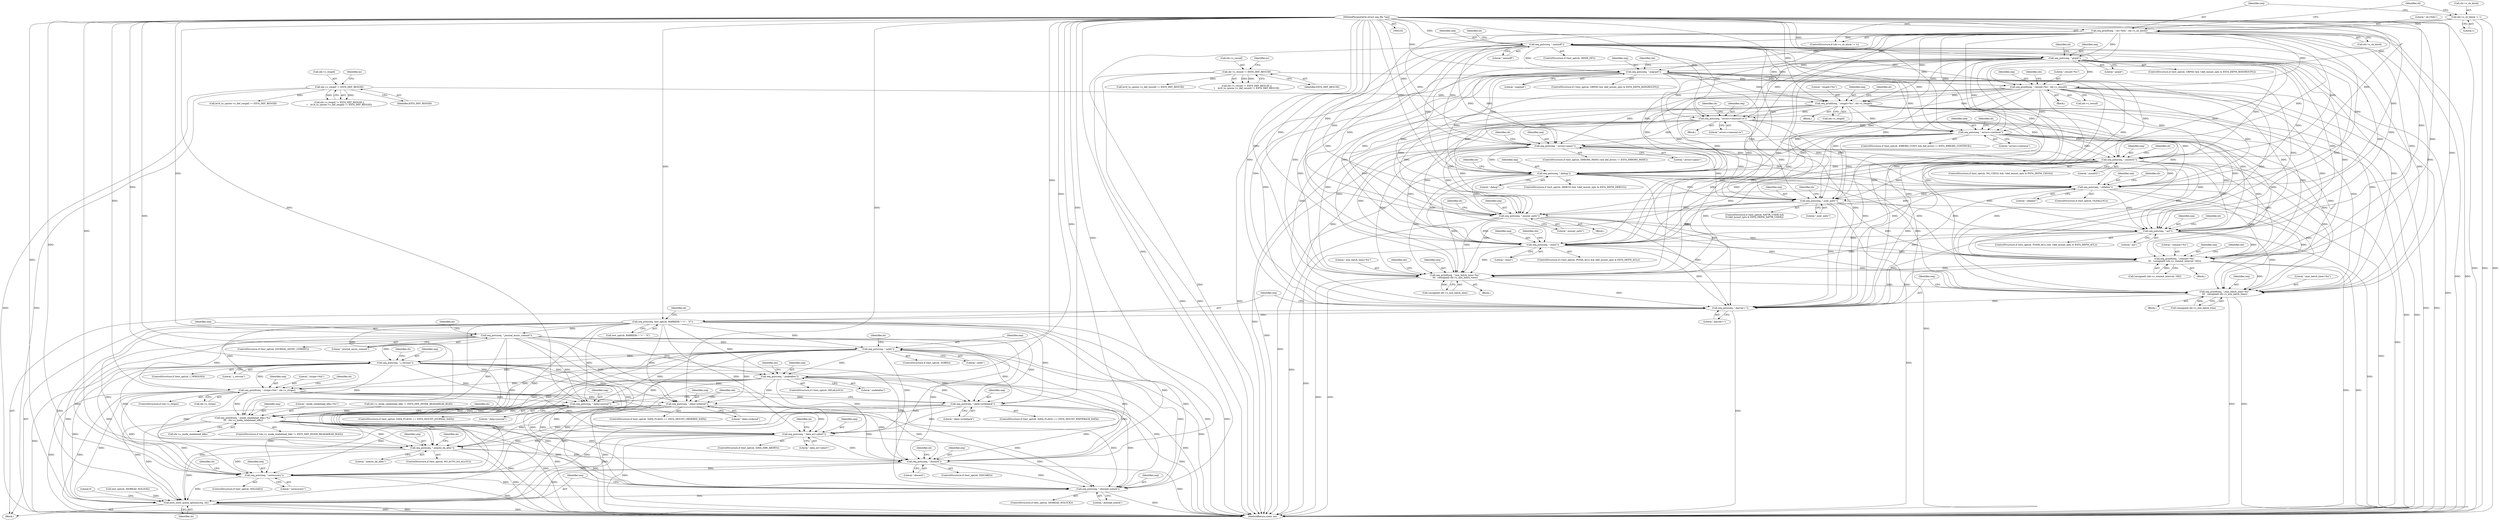 digraph "0_linux_744692dc059845b2a3022119871846e74d4f6e11_18@pointer" {
"1000214" [label="(Call,seq_printf(seq, \",resgid=%u\", sbi->s_resgid))"];
"1000177" [label="(Call,seq_puts(seq, \",nogrpid\"))"];
"1000165" [label="(Call,seq_puts(seq, \",grpid\"))"];
"1000153" [label="(Call,seq_puts(seq, \",minixdf\"))"];
"1000143" [label="(Call,seq_printf(seq, \",sb=%llu\", sbi->s_sb_block))"];
"1000103" [label="(MethodParameterIn,struct seq_file *seq)"];
"1000138" [label="(Call,sbi->s_sb_block != 1)"];
"1000194" [label="(Call,seq_printf(seq, \",resuid=%u\", sbi->s_resuid))"];
"1000182" [label="(Call,sbi->s_resuid != EXT4_DEF_RESUID)"];
"1000202" [label="(Call,sbi->s_resgid != EXT4_DEF_RESGID)"];
"1000234" [label="(Call,seq_puts(seq, \",errors=remount-ro\"))"];
"1000245" [label="(Call,seq_puts(seq, \",errors=continue\"))"];
"1000256" [label="(Call,seq_puts(seq, \",errors=panic\"))"];
"1000268" [label="(Call,seq_puts(seq, \",nouid32\"))"];
"1000280" [label="(Call,seq_puts(seq, \",debug\"))"];
"1000287" [label="(Call,seq_puts(seq, \",oldalloc\"))"];
"1000299" [label="(Call,seq_puts(seq, \",user_xattr\"))"];
"1000312" [label="(Call,seq_puts(seq, \",nouser_xattr\"))"];
"1000324" [label="(Call,seq_puts(seq, \",acl\"))"];
"1000336" [label="(Call,seq_puts(seq, \",noacl\"))"];
"1000348" [label="(Call,seq_printf(seq, \",commit=%u\",\n\t\t\t   (unsigned) (sbi->s_commit_interval / HZ)))"];
"1000365" [label="(Call,seq_printf(seq, \",min_batch_time=%u\",\n\t\t\t   (unsigned) sbi->s_min_batch_time))"];
"1000380" [label="(Call,seq_printf(seq, \",max_batch_time=%u\",\n\t\t\t   (unsigned) sbi->s_min_batch_time))"];
"1000388" [label="(Call,seq_puts(seq, \",barrier=\"))"];
"1000391" [label="(Call,seq_puts(seq, test_opt(sb, BARRIER) ? \"1\" : \"0\"))"];
"1000403" [label="(Call,seq_puts(seq, \",journal_async_commit\"))"];
"1000410" [label="(Call,seq_puts(seq, \",nobh\"))"];
"1000417" [label="(Call,seq_puts(seq, \",i_version\"))"];
"1000425" [label="(Call,seq_puts(seq, \",nodelalloc\"))"];
"1000432" [label="(Call,seq_printf(seq, \",stripe=%lu\", sbi->s_stripe))"];
"1000444" [label="(Call,seq_puts(seq, \",data=journal\"))"];
"1000473" [label="(Call,seq_printf(seq, \",inode_readahead_blks=%u\",\n\t\t\t   sbi->s_inode_readahead_blks))"];
"1000483" [label="(Call,seq_puts(seq, \",data_err=abort\"))"];
"1000490" [label="(Call,seq_puts(seq, \",noauto_da_alloc\"))"];
"1000497" [label="(Call,seq_puts(seq, \",discard\"))"];
"1000504" [label="(Call,seq_puts(seq, \",norecovery\"))"];
"1000511" [label="(Call,seq_puts(seq, \",dioread_nolock\"))"];
"1000514" [label="(Call,ext4_show_quota_options(seq, sb))"];
"1000454" [label="(Call,seq_puts(seq, \",data=ordered\"))"];
"1000464" [label="(Call,seq_puts(seq, \",data=writeback\"))"];
"1000177" [label="(Call,seq_puts(seq, \",nogrpid\"))"];
"1000498" [label="(Identifier,seq)"];
"1000269" [label="(Identifier,seq)"];
"1000383" [label="(Call,(unsigned) sbi->s_min_batch_time)"];
"1000435" [label="(Call,sbi->s_stripe)"];
"1000222" [label="(Identifier,sb)"];
"1000500" [label="(ControlStructure,if (test_opt(sb, NOLOAD)))"];
"1000347" [label="(Block,)"];
"1000314" [label="(Literal,\",nouser_xattr\")"];
"1000256" [label="(Call,seq_puts(seq, \",errors=panic\"))"];
"1000432" [label="(Call,seq_printf(seq, \",stripe=%lu\", sbi->s_stripe))"];
"1000481" [label="(Identifier,sb)"];
"1000207" [label="(Call,le16_to_cpu(es->s_def_resgid) != EXT4_DEF_RESGID)"];
"1000495" [label="(Identifier,sb)"];
"1000262" [label="(Identifier,sb)"];
"1000484" [label="(Identifier,seq)"];
"1000348" [label="(Call,seq_printf(seq, \",commit=%u\",\n\t\t\t   (unsigned) (sbi->s_commit_interval / HZ)))"];
"1000404" [label="(Identifier,seq)"];
"1000283" [label="(ControlStructure,if (test_opt(sb, OLDALLOC)))"];
"1000491" [label="(Identifier,seq)"];
"1000433" [label="(Identifier,seq)"];
"1000486" [label="(ControlStructure,if (test_opt(sb, NO_AUTO_DA_ALLOC)))"];
"1000210" [label="(Identifier,es)"];
"1000331" [label="(Identifier,sb)"];
"1000507" [label="(ControlStructure,if (test_opt(sb, DIOREAD_NOLOCK)))"];
"1000499" [label="(Literal,\",discard\")"];
"1000178" [label="(Identifier,seq)"];
"1000413" [label="(ControlStructure,if (test_opt(sb, I_VERSION)))"];
"1000246" [label="(Identifier,seq)"];
"1000518" [label="(Literal,0)"];
"1000137" [label="(ControlStructure,if (sbi->s_sb_block != 1))"];
"1000289" [label="(Literal,\",oldalloc\")"];
"1000149" [label="(ControlStructure,if (test_opt(sb, MINIX_DF)))"];
"1000516" [label="(Identifier,sb)"];
"1000455" [label="(Identifier,seq)"];
"1000410" [label="(Call,seq_puts(seq, \",nobh\"))"];
"1000259" [label="(ControlStructure,if (test_opt(sb, NO_UID32) && !(def_mount_opts & EXT4_DEFM_UID16)))"];
"1000337" [label="(Identifier,seq)"];
"1000234" [label="(Call,seq_puts(seq, \",errors=remount-ro\"))"];
"1000257" [label="(Identifier,seq)"];
"1000271" [label="(ControlStructure,if (test_opt(sb, DEBUG) && !(def_mount_opts & EXT4_DEFM_DEBUG)))"];
"1000311" [label="(Block,)"];
"1000146" [label="(Call,sbi->s_sb_block)"];
"1000381" [label="(Identifier,seq)"];
"1000445" [label="(Identifier,seq)"];
"1000465" [label="(Identifier,seq)"];
"1000505" [label="(Identifier,seq)"];
"1000280" [label="(Call,seq_puts(seq, \",debug\"))"];
"1000195" [label="(Identifier,seq)"];
"1000403" [label="(Call,seq_puts(seq, \",journal_async_commit\"))"];
"1000245" [label="(Call,seq_puts(seq, \",errors=continue\"))"];
"1000179" [label="(Literal,\",nogrpid\")"];
"1000393" [label="(Call,test_opt(sb, BARRIER) ? \"1\" : \"0\")"];
"1000474" [label="(Identifier,seq)"];
"1000144" [label="(Identifier,seq)"];
"1000446" [label="(Literal,\",data=journal\")"];
"1000508" [label="(Call,test_opt(sb, DIOREAD_NOLOCK))"];
"1000325" [label="(Identifier,seq)"];
"1000419" [label="(Literal,\",i_version\")"];
"1000313" [label="(Identifier,seq)"];
"1000519" [label="(MethodReturn,static int)"];
"1000434" [label="(Literal,\",stripe=%lu\")"];
"1000479" [label="(ControlStructure,if (test_opt(sb, DATA_ERR_ABORT)))"];
"1000509" [label="(Identifier,sb)"];
"1000466" [label="(Literal,\",data=writeback\")"];
"1000470" [label="(Identifier,sbi)"];
"1000203" [label="(Call,sbi->s_resgid)"];
"1000287" [label="(Call,seq_puts(seq, \",oldalloc\"))"];
"1000476" [label="(Call,sbi->s_inode_readahead_blks)"];
"1000190" [label="(Identifier,es)"];
"1000138" [label="(Call,sbi->s_sb_block != 1)"];
"1000406" [label="(ControlStructure,if (test_opt(sb, NOBH)))"];
"1000473" [label="(Call,seq_printf(seq, \",inode_readahead_blks=%u\",\n\t\t\t   sbi->s_inode_readahead_blks))"];
"1000202" [label="(Call,sbi->s_resgid != EXT4_DEF_RESGID)"];
"1000143" [label="(Call,seq_printf(seq, \",sb=%llu\", sbi->s_sb_block))"];
"1000490" [label="(Call,seq_puts(seq, \",noauto_da_alloc\"))"];
"1000438" [label="(ControlStructure,if (test_opt(sb, DATA_FLAGS) == EXT4_MOUNT_JOURNAL_DATA))"];
"1000216" [label="(Literal,\",resgid=%u\")"];
"1000430" [label="(Identifier,sbi)"];
"1000285" [label="(Identifier,sb)"];
"1000247" [label="(Literal,\",errors=continue\")"];
"1000475" [label="(Literal,\",inode_readahead_blks=%u\")"];
"1000184" [label="(Identifier,sbi)"];
"1000367" [label="(Literal,\",min_batch_time=%u\")"];
"1000504" [label="(Call,seq_puts(seq, \",norecovery\"))"];
"1000376" [label="(Identifier,sbi)"];
"1000172" [label="(Identifier,sb)"];
"1000268" [label="(Call,seq_puts(seq, \",nouid32\"))"];
"1000301" [label="(Literal,\",user_xattr\")"];
"1000389" [label="(Identifier,seq)"];
"1000392" [label="(Identifier,seq)"];
"1000441" [label="(Identifier,sb)"];
"1000288" [label="(Identifier,seq)"];
"1000139" [label="(Call,sbi->s_sb_block)"];
"1000380" [label="(Call,seq_printf(seq, \",max_batch_time=%u\",\n\t\t\t   (unsigned) sbi->s_min_batch_time))"];
"1000183" [label="(Call,sbi->s_resuid)"];
"1000251" [label="(Identifier,sb)"];
"1000318" [label="(Identifier,sb)"];
"1000324" [label="(Call,seq_puts(seq, \",acl\"))"];
"1000270" [label="(Literal,\",nouid32\")"];
"1000233" [label="(Block,)"];
"1000493" [label="(ControlStructure,if (test_opt(sb, DISCARD)))"];
"1000444" [label="(Call,seq_puts(seq, \",data=journal\"))"];
"1000458" [label="(ControlStructure,if (test_opt(sb, DATA_FLAGS) == EXT4_MOUNT_WRITEBACK_DATA))"];
"1000456" [label="(Literal,\",data=ordered\")"];
"1000213" [label="(Block,)"];
"1000426" [label="(Identifier,seq)"];
"1000364" [label="(Block,)"];
"1000154" [label="(Identifier,seq)"];
"1000418" [label="(Identifier,seq)"];
"1000103" [label="(MethodParameterIn,struct seq_file *seq)"];
"1000186" [label="(Identifier,EXT4_DEF_RESUID)"];
"1000315" [label="(ControlStructure,if (test_opt(sb, POSIX_ACL) && !(def_mount_opts & EXT4_DEFM_ACL)))"];
"1000193" [label="(Block,)"];
"1000306" [label="(Identifier,sb)"];
"1000379" [label="(Block,)"];
"1000512" [label="(Identifier,seq)"];
"1000366" [label="(Identifier,seq)"];
"1000215" [label="(Identifier,seq)"];
"1000411" [label="(Identifier,seq)"];
"1000326" [label="(Literal,\",acl\")"];
"1000454" [label="(Call,seq_puts(seq, \",data=ordered\"))"];
"1000368" [label="(Call,(unsigned) sbi->s_min_batch_time)"];
"1000391" [label="(Call,seq_puts(seq, test_opt(sb, BARRIER) ? \"1\" : \"0\"))"];
"1000492" [label="(Literal,\",noauto_da_alloc\")"];
"1000511" [label="(Call,seq_puts(seq, \",dioread_nolock\"))"];
"1000167" [label="(Literal,\",grpid\")"];
"1000153" [label="(Call,seq_puts(seq, \",minixdf\"))"];
"1000217" [label="(Call,sbi->s_resgid)"];
"1000351" [label="(Call,(unsigned) (sbi->s_commit_interval / HZ))"];
"1000412" [label="(Literal,\",nobh\")"];
"1000417" [label="(Call,seq_puts(seq, \",i_version\"))"];
"1000423" [label="(Identifier,sb)"];
"1000155" [label="(Literal,\",minixdf\")"];
"1000420" [label="(ControlStructure,if (!test_opt(sb, DELALLOC)))"];
"1000204" [label="(Identifier,sbi)"];
"1000350" [label="(Literal,\",commit=%u\")"];
"1000497" [label="(Call,seq_puts(seq, \",discard\"))"];
"1000201" [label="(Call,sbi->s_resgid != EXT4_DEF_RESGID ||\n\t    le16_to_cpu(es->s_def_resgid) != EXT4_DEF_RESGID)"];
"1000382" [label="(Literal,\",max_batch_time=%u\")"];
"1000399" [label="(ControlStructure,if (test_opt(sb, JOURNAL_ASYNC_COMMIT)))"];
"1000168" [label="(ControlStructure,if (!test_opt(sb, GRPID) && (def_mount_opts & EXT4_DEFM_BSDGROUPS)))"];
"1000390" [label="(Literal,\",barrier=\")"];
"1000182" [label="(Call,sbi->s_resuid != EXT4_DEF_RESUID)"];
"1000258" [label="(Literal,\",errors=panic\")"];
"1000290" [label="(ControlStructure,if (test_opt(sb, XATTR_USER) &&\n\t\t!(def_mount_opts & EXT4_DEFM_XATTR_USER)))"];
"1000349" [label="(Identifier,seq)"];
"1000165" [label="(Call,seq_puts(seq, \",grpid\"))"];
"1000300" [label="(Identifier,seq)"];
"1000197" [label="(Call,sbi->s_resuid)"];
"1000281" [label="(Identifier,seq)"];
"1000428" [label="(ControlStructure,if (sbi->s_stripe))"];
"1000401" [label="(Identifier,sb)"];
"1000299" [label="(Call,seq_puts(seq, \",user_xattr\"))"];
"1000237" [label="(ControlStructure,if (test_opt(sb, ERRORS_CONT) && def_errors != EXT4_ERRORS_CONTINUE))"];
"1000235" [label="(Identifier,seq)"];
"1000513" [label="(Literal,\",dioread_nolock\")"];
"1000415" [label="(Identifier,sb)"];
"1000388" [label="(Call,seq_puts(seq, \",barrier=\"))"];
"1000194" [label="(Call,seq_printf(seq, \",resuid=%u\", sbi->s_resuid))"];
"1000274" [label="(Identifier,sb)"];
"1000214" [label="(Call,seq_printf(seq, \",resgid=%u\", sbi->s_resgid))"];
"1000166" [label="(Identifier,seq)"];
"1000293" [label="(Identifier,sb)"];
"1000485" [label="(Literal,\",data_err=abort\")"];
"1000448" [label="(ControlStructure,if (test_opt(sb, DATA_FLAGS) == EXT4_MOUNT_ORDERED_DATA))"];
"1000327" [label="(ControlStructure,if (!test_opt(sb, POSIX_ACL) && (def_mount_opts & EXT4_DEFM_ACL)))"];
"1000206" [label="(Identifier,EXT4_DEF_RESGID)"];
"1000187" [label="(Call,le16_to_cpu(es->s_def_resuid) != EXT4_DEF_RESUID)"];
"1000488" [label="(Identifier,sb)"];
"1000248" [label="(ControlStructure,if (test_opt(sb, ERRORS_PANIC) && def_errors != EXT4_ERRORS_PANIC))"];
"1000336" [label="(Call,seq_puts(seq, \",noacl\"))"];
"1000365" [label="(Call,seq_printf(seq, \",min_batch_time=%u\",\n\t\t\t   (unsigned) sbi->s_min_batch_time))"];
"1000464" [label="(Call,seq_puts(seq, \",data=writeback\"))"];
"1000514" [label="(Call,ext4_show_quota_options(seq, sb))"];
"1000502" [label="(Identifier,sb)"];
"1000361" [label="(Identifier,sbi)"];
"1000408" [label="(Identifier,sb)"];
"1000427" [label="(Literal,\",nodelalloc\")"];
"1000338" [label="(Literal,\",noacl\")"];
"1000425" [label="(Call,seq_puts(seq, \",nodelalloc\"))"];
"1000468" [label="(Call,sbi->s_inode_readahead_blks != EXT4_DEF_INODE_READAHEAD_BLKS)"];
"1000151" [label="(Identifier,sb)"];
"1000342" [label="(Identifier,sbi)"];
"1000181" [label="(Call,sbi->s_resuid != EXT4_DEF_RESUID ||\n\t    le16_to_cpu(es->s_def_resuid) != EXT4_DEF_RESUID)"];
"1000506" [label="(Literal,\",norecovery\")"];
"1000236" [label="(Literal,\",errors=remount-ro\")"];
"1000240" [label="(Identifier,sb)"];
"1000312" [label="(Call,seq_puts(seq, \",nouser_xattr\"))"];
"1000467" [label="(ControlStructure,if (sbi->s_inode_readahead_blks != EXT4_DEF_INODE_READAHEAD_BLKS))"];
"1000483" [label="(Call,seq_puts(seq, \",data_err=abort\"))"];
"1000142" [label="(Literal,1)"];
"1000282" [label="(Literal,\",debug\")"];
"1000105" [label="(Block,)"];
"1000156" [label="(ControlStructure,if (test_opt(sb, GRPID) && !(def_mount_opts & EXT4_DEFM_BSDGROUPS)))"];
"1000515" [label="(Identifier,seq)"];
"1000196" [label="(Literal,\",resuid=%u\")"];
"1000405" [label="(Literal,\",journal_async_commit\")"];
"1000159" [label="(Identifier,sb)"];
"1000145" [label="(Literal,\",sb=%llu\")"];
"1000214" -> "1000213"  [label="AST: "];
"1000214" -> "1000217"  [label="CFG: "];
"1000215" -> "1000214"  [label="AST: "];
"1000216" -> "1000214"  [label="AST: "];
"1000217" -> "1000214"  [label="AST: "];
"1000222" -> "1000214"  [label="CFG: "];
"1000214" -> "1000519"  [label="DDG: "];
"1000214" -> "1000519"  [label="DDG: "];
"1000177" -> "1000214"  [label="DDG: "];
"1000153" -> "1000214"  [label="DDG: "];
"1000165" -> "1000214"  [label="DDG: "];
"1000194" -> "1000214"  [label="DDG: "];
"1000143" -> "1000214"  [label="DDG: "];
"1000103" -> "1000214"  [label="DDG: "];
"1000202" -> "1000214"  [label="DDG: "];
"1000214" -> "1000234"  [label="DDG: "];
"1000214" -> "1000245"  [label="DDG: "];
"1000214" -> "1000256"  [label="DDG: "];
"1000214" -> "1000268"  [label="DDG: "];
"1000214" -> "1000280"  [label="DDG: "];
"1000214" -> "1000287"  [label="DDG: "];
"1000214" -> "1000299"  [label="DDG: "];
"1000214" -> "1000312"  [label="DDG: "];
"1000214" -> "1000324"  [label="DDG: "];
"1000214" -> "1000336"  [label="DDG: "];
"1000214" -> "1000348"  [label="DDG: "];
"1000214" -> "1000365"  [label="DDG: "];
"1000214" -> "1000380"  [label="DDG: "];
"1000214" -> "1000388"  [label="DDG: "];
"1000177" -> "1000168"  [label="AST: "];
"1000177" -> "1000179"  [label="CFG: "];
"1000178" -> "1000177"  [label="AST: "];
"1000179" -> "1000177"  [label="AST: "];
"1000184" -> "1000177"  [label="CFG: "];
"1000177" -> "1000519"  [label="DDG: "];
"1000165" -> "1000177"  [label="DDG: "];
"1000153" -> "1000177"  [label="DDG: "];
"1000143" -> "1000177"  [label="DDG: "];
"1000103" -> "1000177"  [label="DDG: "];
"1000177" -> "1000194"  [label="DDG: "];
"1000177" -> "1000234"  [label="DDG: "];
"1000177" -> "1000245"  [label="DDG: "];
"1000177" -> "1000256"  [label="DDG: "];
"1000177" -> "1000268"  [label="DDG: "];
"1000177" -> "1000280"  [label="DDG: "];
"1000177" -> "1000287"  [label="DDG: "];
"1000177" -> "1000299"  [label="DDG: "];
"1000177" -> "1000312"  [label="DDG: "];
"1000177" -> "1000324"  [label="DDG: "];
"1000177" -> "1000336"  [label="DDG: "];
"1000177" -> "1000348"  [label="DDG: "];
"1000177" -> "1000365"  [label="DDG: "];
"1000177" -> "1000380"  [label="DDG: "];
"1000177" -> "1000388"  [label="DDG: "];
"1000165" -> "1000156"  [label="AST: "];
"1000165" -> "1000167"  [label="CFG: "];
"1000166" -> "1000165"  [label="AST: "];
"1000167" -> "1000165"  [label="AST: "];
"1000172" -> "1000165"  [label="CFG: "];
"1000165" -> "1000519"  [label="DDG: "];
"1000153" -> "1000165"  [label="DDG: "];
"1000143" -> "1000165"  [label="DDG: "];
"1000103" -> "1000165"  [label="DDG: "];
"1000165" -> "1000194"  [label="DDG: "];
"1000165" -> "1000234"  [label="DDG: "];
"1000165" -> "1000245"  [label="DDG: "];
"1000165" -> "1000256"  [label="DDG: "];
"1000165" -> "1000268"  [label="DDG: "];
"1000165" -> "1000280"  [label="DDG: "];
"1000165" -> "1000287"  [label="DDG: "];
"1000165" -> "1000299"  [label="DDG: "];
"1000165" -> "1000312"  [label="DDG: "];
"1000165" -> "1000324"  [label="DDG: "];
"1000165" -> "1000336"  [label="DDG: "];
"1000165" -> "1000348"  [label="DDG: "];
"1000165" -> "1000365"  [label="DDG: "];
"1000165" -> "1000380"  [label="DDG: "];
"1000165" -> "1000388"  [label="DDG: "];
"1000153" -> "1000149"  [label="AST: "];
"1000153" -> "1000155"  [label="CFG: "];
"1000154" -> "1000153"  [label="AST: "];
"1000155" -> "1000153"  [label="AST: "];
"1000159" -> "1000153"  [label="CFG: "];
"1000153" -> "1000519"  [label="DDG: "];
"1000143" -> "1000153"  [label="DDG: "];
"1000103" -> "1000153"  [label="DDG: "];
"1000153" -> "1000194"  [label="DDG: "];
"1000153" -> "1000234"  [label="DDG: "];
"1000153" -> "1000245"  [label="DDG: "];
"1000153" -> "1000256"  [label="DDG: "];
"1000153" -> "1000268"  [label="DDG: "];
"1000153" -> "1000280"  [label="DDG: "];
"1000153" -> "1000287"  [label="DDG: "];
"1000153" -> "1000299"  [label="DDG: "];
"1000153" -> "1000312"  [label="DDG: "];
"1000153" -> "1000324"  [label="DDG: "];
"1000153" -> "1000336"  [label="DDG: "];
"1000153" -> "1000348"  [label="DDG: "];
"1000153" -> "1000365"  [label="DDG: "];
"1000153" -> "1000380"  [label="DDG: "];
"1000153" -> "1000388"  [label="DDG: "];
"1000143" -> "1000137"  [label="AST: "];
"1000143" -> "1000146"  [label="CFG: "];
"1000144" -> "1000143"  [label="AST: "];
"1000145" -> "1000143"  [label="AST: "];
"1000146" -> "1000143"  [label="AST: "];
"1000151" -> "1000143"  [label="CFG: "];
"1000143" -> "1000519"  [label="DDG: "];
"1000143" -> "1000519"  [label="DDG: "];
"1000103" -> "1000143"  [label="DDG: "];
"1000138" -> "1000143"  [label="DDG: "];
"1000143" -> "1000194"  [label="DDG: "];
"1000143" -> "1000234"  [label="DDG: "];
"1000143" -> "1000245"  [label="DDG: "];
"1000143" -> "1000256"  [label="DDG: "];
"1000143" -> "1000268"  [label="DDG: "];
"1000143" -> "1000280"  [label="DDG: "];
"1000143" -> "1000287"  [label="DDG: "];
"1000143" -> "1000299"  [label="DDG: "];
"1000143" -> "1000312"  [label="DDG: "];
"1000143" -> "1000324"  [label="DDG: "];
"1000143" -> "1000336"  [label="DDG: "];
"1000143" -> "1000348"  [label="DDG: "];
"1000143" -> "1000365"  [label="DDG: "];
"1000143" -> "1000380"  [label="DDG: "];
"1000143" -> "1000388"  [label="DDG: "];
"1000103" -> "1000102"  [label="AST: "];
"1000103" -> "1000519"  [label="DDG: "];
"1000103" -> "1000194"  [label="DDG: "];
"1000103" -> "1000234"  [label="DDG: "];
"1000103" -> "1000245"  [label="DDG: "];
"1000103" -> "1000256"  [label="DDG: "];
"1000103" -> "1000268"  [label="DDG: "];
"1000103" -> "1000280"  [label="DDG: "];
"1000103" -> "1000287"  [label="DDG: "];
"1000103" -> "1000299"  [label="DDG: "];
"1000103" -> "1000312"  [label="DDG: "];
"1000103" -> "1000324"  [label="DDG: "];
"1000103" -> "1000336"  [label="DDG: "];
"1000103" -> "1000348"  [label="DDG: "];
"1000103" -> "1000365"  [label="DDG: "];
"1000103" -> "1000380"  [label="DDG: "];
"1000103" -> "1000388"  [label="DDG: "];
"1000103" -> "1000391"  [label="DDG: "];
"1000103" -> "1000403"  [label="DDG: "];
"1000103" -> "1000410"  [label="DDG: "];
"1000103" -> "1000417"  [label="DDG: "];
"1000103" -> "1000425"  [label="DDG: "];
"1000103" -> "1000432"  [label="DDG: "];
"1000103" -> "1000444"  [label="DDG: "];
"1000103" -> "1000454"  [label="DDG: "];
"1000103" -> "1000464"  [label="DDG: "];
"1000103" -> "1000473"  [label="DDG: "];
"1000103" -> "1000483"  [label="DDG: "];
"1000103" -> "1000490"  [label="DDG: "];
"1000103" -> "1000497"  [label="DDG: "];
"1000103" -> "1000504"  [label="DDG: "];
"1000103" -> "1000511"  [label="DDG: "];
"1000103" -> "1000514"  [label="DDG: "];
"1000138" -> "1000137"  [label="AST: "];
"1000138" -> "1000142"  [label="CFG: "];
"1000139" -> "1000138"  [label="AST: "];
"1000142" -> "1000138"  [label="AST: "];
"1000144" -> "1000138"  [label="CFG: "];
"1000151" -> "1000138"  [label="CFG: "];
"1000138" -> "1000519"  [label="DDG: "];
"1000138" -> "1000519"  [label="DDG: "];
"1000194" -> "1000193"  [label="AST: "];
"1000194" -> "1000197"  [label="CFG: "];
"1000195" -> "1000194"  [label="AST: "];
"1000196" -> "1000194"  [label="AST: "];
"1000197" -> "1000194"  [label="AST: "];
"1000204" -> "1000194"  [label="CFG: "];
"1000194" -> "1000519"  [label="DDG: "];
"1000194" -> "1000519"  [label="DDG: "];
"1000182" -> "1000194"  [label="DDG: "];
"1000194" -> "1000234"  [label="DDG: "];
"1000194" -> "1000245"  [label="DDG: "];
"1000194" -> "1000256"  [label="DDG: "];
"1000194" -> "1000268"  [label="DDG: "];
"1000194" -> "1000280"  [label="DDG: "];
"1000194" -> "1000287"  [label="DDG: "];
"1000194" -> "1000299"  [label="DDG: "];
"1000194" -> "1000312"  [label="DDG: "];
"1000194" -> "1000324"  [label="DDG: "];
"1000194" -> "1000336"  [label="DDG: "];
"1000194" -> "1000348"  [label="DDG: "];
"1000194" -> "1000365"  [label="DDG: "];
"1000194" -> "1000380"  [label="DDG: "];
"1000194" -> "1000388"  [label="DDG: "];
"1000182" -> "1000181"  [label="AST: "];
"1000182" -> "1000186"  [label="CFG: "];
"1000183" -> "1000182"  [label="AST: "];
"1000186" -> "1000182"  [label="AST: "];
"1000190" -> "1000182"  [label="CFG: "];
"1000181" -> "1000182"  [label="CFG: "];
"1000182" -> "1000519"  [label="DDG: "];
"1000182" -> "1000519"  [label="DDG: "];
"1000182" -> "1000181"  [label="DDG: "];
"1000182" -> "1000181"  [label="DDG: "];
"1000182" -> "1000187"  [label="DDG: "];
"1000202" -> "1000201"  [label="AST: "];
"1000202" -> "1000206"  [label="CFG: "];
"1000203" -> "1000202"  [label="AST: "];
"1000206" -> "1000202"  [label="AST: "];
"1000210" -> "1000202"  [label="CFG: "];
"1000201" -> "1000202"  [label="CFG: "];
"1000202" -> "1000519"  [label="DDG: "];
"1000202" -> "1000519"  [label="DDG: "];
"1000202" -> "1000201"  [label="DDG: "];
"1000202" -> "1000201"  [label="DDG: "];
"1000202" -> "1000207"  [label="DDG: "];
"1000234" -> "1000233"  [label="AST: "];
"1000234" -> "1000236"  [label="CFG: "];
"1000235" -> "1000234"  [label="AST: "];
"1000236" -> "1000234"  [label="AST: "];
"1000240" -> "1000234"  [label="CFG: "];
"1000234" -> "1000519"  [label="DDG: "];
"1000234" -> "1000245"  [label="DDG: "];
"1000234" -> "1000256"  [label="DDG: "];
"1000234" -> "1000268"  [label="DDG: "];
"1000234" -> "1000280"  [label="DDG: "];
"1000234" -> "1000287"  [label="DDG: "];
"1000234" -> "1000299"  [label="DDG: "];
"1000234" -> "1000312"  [label="DDG: "];
"1000234" -> "1000324"  [label="DDG: "];
"1000234" -> "1000336"  [label="DDG: "];
"1000234" -> "1000348"  [label="DDG: "];
"1000234" -> "1000365"  [label="DDG: "];
"1000234" -> "1000380"  [label="DDG: "];
"1000234" -> "1000388"  [label="DDG: "];
"1000245" -> "1000237"  [label="AST: "];
"1000245" -> "1000247"  [label="CFG: "];
"1000246" -> "1000245"  [label="AST: "];
"1000247" -> "1000245"  [label="AST: "];
"1000251" -> "1000245"  [label="CFG: "];
"1000245" -> "1000519"  [label="DDG: "];
"1000245" -> "1000256"  [label="DDG: "];
"1000245" -> "1000268"  [label="DDG: "];
"1000245" -> "1000280"  [label="DDG: "];
"1000245" -> "1000287"  [label="DDG: "];
"1000245" -> "1000299"  [label="DDG: "];
"1000245" -> "1000312"  [label="DDG: "];
"1000245" -> "1000324"  [label="DDG: "];
"1000245" -> "1000336"  [label="DDG: "];
"1000245" -> "1000348"  [label="DDG: "];
"1000245" -> "1000365"  [label="DDG: "];
"1000245" -> "1000380"  [label="DDG: "];
"1000245" -> "1000388"  [label="DDG: "];
"1000256" -> "1000248"  [label="AST: "];
"1000256" -> "1000258"  [label="CFG: "];
"1000257" -> "1000256"  [label="AST: "];
"1000258" -> "1000256"  [label="AST: "];
"1000262" -> "1000256"  [label="CFG: "];
"1000256" -> "1000519"  [label="DDG: "];
"1000256" -> "1000268"  [label="DDG: "];
"1000256" -> "1000280"  [label="DDG: "];
"1000256" -> "1000287"  [label="DDG: "];
"1000256" -> "1000299"  [label="DDG: "];
"1000256" -> "1000312"  [label="DDG: "];
"1000256" -> "1000324"  [label="DDG: "];
"1000256" -> "1000336"  [label="DDG: "];
"1000256" -> "1000348"  [label="DDG: "];
"1000256" -> "1000365"  [label="DDG: "];
"1000256" -> "1000380"  [label="DDG: "];
"1000256" -> "1000388"  [label="DDG: "];
"1000268" -> "1000259"  [label="AST: "];
"1000268" -> "1000270"  [label="CFG: "];
"1000269" -> "1000268"  [label="AST: "];
"1000270" -> "1000268"  [label="AST: "];
"1000274" -> "1000268"  [label="CFG: "];
"1000268" -> "1000519"  [label="DDG: "];
"1000268" -> "1000280"  [label="DDG: "];
"1000268" -> "1000287"  [label="DDG: "];
"1000268" -> "1000299"  [label="DDG: "];
"1000268" -> "1000312"  [label="DDG: "];
"1000268" -> "1000324"  [label="DDG: "];
"1000268" -> "1000336"  [label="DDG: "];
"1000268" -> "1000348"  [label="DDG: "];
"1000268" -> "1000365"  [label="DDG: "];
"1000268" -> "1000380"  [label="DDG: "];
"1000268" -> "1000388"  [label="DDG: "];
"1000280" -> "1000271"  [label="AST: "];
"1000280" -> "1000282"  [label="CFG: "];
"1000281" -> "1000280"  [label="AST: "];
"1000282" -> "1000280"  [label="AST: "];
"1000285" -> "1000280"  [label="CFG: "];
"1000280" -> "1000519"  [label="DDG: "];
"1000280" -> "1000287"  [label="DDG: "];
"1000280" -> "1000299"  [label="DDG: "];
"1000280" -> "1000312"  [label="DDG: "];
"1000280" -> "1000324"  [label="DDG: "];
"1000280" -> "1000336"  [label="DDG: "];
"1000280" -> "1000348"  [label="DDG: "];
"1000280" -> "1000365"  [label="DDG: "];
"1000280" -> "1000380"  [label="DDG: "];
"1000280" -> "1000388"  [label="DDG: "];
"1000287" -> "1000283"  [label="AST: "];
"1000287" -> "1000289"  [label="CFG: "];
"1000288" -> "1000287"  [label="AST: "];
"1000289" -> "1000287"  [label="AST: "];
"1000293" -> "1000287"  [label="CFG: "];
"1000287" -> "1000519"  [label="DDG: "];
"1000287" -> "1000299"  [label="DDG: "];
"1000287" -> "1000312"  [label="DDG: "];
"1000287" -> "1000324"  [label="DDG: "];
"1000287" -> "1000336"  [label="DDG: "];
"1000287" -> "1000348"  [label="DDG: "];
"1000287" -> "1000365"  [label="DDG: "];
"1000287" -> "1000380"  [label="DDG: "];
"1000287" -> "1000388"  [label="DDG: "];
"1000299" -> "1000290"  [label="AST: "];
"1000299" -> "1000301"  [label="CFG: "];
"1000300" -> "1000299"  [label="AST: "];
"1000301" -> "1000299"  [label="AST: "];
"1000306" -> "1000299"  [label="CFG: "];
"1000299" -> "1000519"  [label="DDG: "];
"1000299" -> "1000312"  [label="DDG: "];
"1000299" -> "1000324"  [label="DDG: "];
"1000299" -> "1000336"  [label="DDG: "];
"1000299" -> "1000348"  [label="DDG: "];
"1000299" -> "1000365"  [label="DDG: "];
"1000299" -> "1000380"  [label="DDG: "];
"1000299" -> "1000388"  [label="DDG: "];
"1000312" -> "1000311"  [label="AST: "];
"1000312" -> "1000314"  [label="CFG: "];
"1000313" -> "1000312"  [label="AST: "];
"1000314" -> "1000312"  [label="AST: "];
"1000318" -> "1000312"  [label="CFG: "];
"1000312" -> "1000519"  [label="DDG: "];
"1000312" -> "1000324"  [label="DDG: "];
"1000312" -> "1000336"  [label="DDG: "];
"1000312" -> "1000348"  [label="DDG: "];
"1000312" -> "1000365"  [label="DDG: "];
"1000312" -> "1000380"  [label="DDG: "];
"1000312" -> "1000388"  [label="DDG: "];
"1000324" -> "1000315"  [label="AST: "];
"1000324" -> "1000326"  [label="CFG: "];
"1000325" -> "1000324"  [label="AST: "];
"1000326" -> "1000324"  [label="AST: "];
"1000331" -> "1000324"  [label="CFG: "];
"1000324" -> "1000519"  [label="DDG: "];
"1000324" -> "1000336"  [label="DDG: "];
"1000324" -> "1000348"  [label="DDG: "];
"1000324" -> "1000365"  [label="DDG: "];
"1000324" -> "1000380"  [label="DDG: "];
"1000324" -> "1000388"  [label="DDG: "];
"1000336" -> "1000327"  [label="AST: "];
"1000336" -> "1000338"  [label="CFG: "];
"1000337" -> "1000336"  [label="AST: "];
"1000338" -> "1000336"  [label="AST: "];
"1000342" -> "1000336"  [label="CFG: "];
"1000336" -> "1000519"  [label="DDG: "];
"1000336" -> "1000348"  [label="DDG: "];
"1000336" -> "1000365"  [label="DDG: "];
"1000336" -> "1000380"  [label="DDG: "];
"1000336" -> "1000388"  [label="DDG: "];
"1000348" -> "1000347"  [label="AST: "];
"1000348" -> "1000351"  [label="CFG: "];
"1000349" -> "1000348"  [label="AST: "];
"1000350" -> "1000348"  [label="AST: "];
"1000351" -> "1000348"  [label="AST: "];
"1000361" -> "1000348"  [label="CFG: "];
"1000348" -> "1000519"  [label="DDG: "];
"1000348" -> "1000519"  [label="DDG: "];
"1000351" -> "1000348"  [label="DDG: "];
"1000348" -> "1000365"  [label="DDG: "];
"1000348" -> "1000380"  [label="DDG: "];
"1000348" -> "1000388"  [label="DDG: "];
"1000365" -> "1000364"  [label="AST: "];
"1000365" -> "1000368"  [label="CFG: "];
"1000366" -> "1000365"  [label="AST: "];
"1000367" -> "1000365"  [label="AST: "];
"1000368" -> "1000365"  [label="AST: "];
"1000376" -> "1000365"  [label="CFG: "];
"1000365" -> "1000519"  [label="DDG: "];
"1000365" -> "1000519"  [label="DDG: "];
"1000368" -> "1000365"  [label="DDG: "];
"1000365" -> "1000380"  [label="DDG: "];
"1000365" -> "1000388"  [label="DDG: "];
"1000380" -> "1000379"  [label="AST: "];
"1000380" -> "1000383"  [label="CFG: "];
"1000381" -> "1000380"  [label="AST: "];
"1000382" -> "1000380"  [label="AST: "];
"1000383" -> "1000380"  [label="AST: "];
"1000389" -> "1000380"  [label="CFG: "];
"1000380" -> "1000519"  [label="DDG: "];
"1000380" -> "1000519"  [label="DDG: "];
"1000383" -> "1000380"  [label="DDG: "];
"1000380" -> "1000388"  [label="DDG: "];
"1000388" -> "1000105"  [label="AST: "];
"1000388" -> "1000390"  [label="CFG: "];
"1000389" -> "1000388"  [label="AST: "];
"1000390" -> "1000388"  [label="AST: "];
"1000392" -> "1000388"  [label="CFG: "];
"1000388" -> "1000519"  [label="DDG: "];
"1000388" -> "1000391"  [label="DDG: "];
"1000391" -> "1000105"  [label="AST: "];
"1000391" -> "1000393"  [label="CFG: "];
"1000392" -> "1000391"  [label="AST: "];
"1000393" -> "1000391"  [label="AST: "];
"1000401" -> "1000391"  [label="CFG: "];
"1000391" -> "1000519"  [label="DDG: "];
"1000391" -> "1000519"  [label="DDG: "];
"1000391" -> "1000403"  [label="DDG: "];
"1000391" -> "1000410"  [label="DDG: "];
"1000391" -> "1000417"  [label="DDG: "];
"1000391" -> "1000425"  [label="DDG: "];
"1000391" -> "1000432"  [label="DDG: "];
"1000391" -> "1000444"  [label="DDG: "];
"1000391" -> "1000454"  [label="DDG: "];
"1000391" -> "1000464"  [label="DDG: "];
"1000391" -> "1000473"  [label="DDG: "];
"1000391" -> "1000483"  [label="DDG: "];
"1000391" -> "1000490"  [label="DDG: "];
"1000391" -> "1000497"  [label="DDG: "];
"1000391" -> "1000504"  [label="DDG: "];
"1000391" -> "1000511"  [label="DDG: "];
"1000391" -> "1000514"  [label="DDG: "];
"1000403" -> "1000399"  [label="AST: "];
"1000403" -> "1000405"  [label="CFG: "];
"1000404" -> "1000403"  [label="AST: "];
"1000405" -> "1000403"  [label="AST: "];
"1000408" -> "1000403"  [label="CFG: "];
"1000403" -> "1000519"  [label="DDG: "];
"1000403" -> "1000410"  [label="DDG: "];
"1000403" -> "1000417"  [label="DDG: "];
"1000403" -> "1000425"  [label="DDG: "];
"1000403" -> "1000432"  [label="DDG: "];
"1000403" -> "1000444"  [label="DDG: "];
"1000403" -> "1000454"  [label="DDG: "];
"1000403" -> "1000464"  [label="DDG: "];
"1000403" -> "1000473"  [label="DDG: "];
"1000403" -> "1000483"  [label="DDG: "];
"1000403" -> "1000490"  [label="DDG: "];
"1000403" -> "1000497"  [label="DDG: "];
"1000403" -> "1000504"  [label="DDG: "];
"1000403" -> "1000511"  [label="DDG: "];
"1000403" -> "1000514"  [label="DDG: "];
"1000410" -> "1000406"  [label="AST: "];
"1000410" -> "1000412"  [label="CFG: "];
"1000411" -> "1000410"  [label="AST: "];
"1000412" -> "1000410"  [label="AST: "];
"1000415" -> "1000410"  [label="CFG: "];
"1000410" -> "1000519"  [label="DDG: "];
"1000410" -> "1000417"  [label="DDG: "];
"1000410" -> "1000425"  [label="DDG: "];
"1000410" -> "1000432"  [label="DDG: "];
"1000410" -> "1000444"  [label="DDG: "];
"1000410" -> "1000454"  [label="DDG: "];
"1000410" -> "1000464"  [label="DDG: "];
"1000410" -> "1000473"  [label="DDG: "];
"1000410" -> "1000483"  [label="DDG: "];
"1000410" -> "1000490"  [label="DDG: "];
"1000410" -> "1000497"  [label="DDG: "];
"1000410" -> "1000504"  [label="DDG: "];
"1000410" -> "1000511"  [label="DDG: "];
"1000410" -> "1000514"  [label="DDG: "];
"1000417" -> "1000413"  [label="AST: "];
"1000417" -> "1000419"  [label="CFG: "];
"1000418" -> "1000417"  [label="AST: "];
"1000419" -> "1000417"  [label="AST: "];
"1000423" -> "1000417"  [label="CFG: "];
"1000417" -> "1000519"  [label="DDG: "];
"1000417" -> "1000425"  [label="DDG: "];
"1000417" -> "1000432"  [label="DDG: "];
"1000417" -> "1000444"  [label="DDG: "];
"1000417" -> "1000454"  [label="DDG: "];
"1000417" -> "1000464"  [label="DDG: "];
"1000417" -> "1000473"  [label="DDG: "];
"1000417" -> "1000483"  [label="DDG: "];
"1000417" -> "1000490"  [label="DDG: "];
"1000417" -> "1000497"  [label="DDG: "];
"1000417" -> "1000504"  [label="DDG: "];
"1000417" -> "1000511"  [label="DDG: "];
"1000417" -> "1000514"  [label="DDG: "];
"1000425" -> "1000420"  [label="AST: "];
"1000425" -> "1000427"  [label="CFG: "];
"1000426" -> "1000425"  [label="AST: "];
"1000427" -> "1000425"  [label="AST: "];
"1000430" -> "1000425"  [label="CFG: "];
"1000425" -> "1000519"  [label="DDG: "];
"1000425" -> "1000432"  [label="DDG: "];
"1000425" -> "1000444"  [label="DDG: "];
"1000425" -> "1000454"  [label="DDG: "];
"1000425" -> "1000464"  [label="DDG: "];
"1000425" -> "1000473"  [label="DDG: "];
"1000425" -> "1000483"  [label="DDG: "];
"1000425" -> "1000490"  [label="DDG: "];
"1000425" -> "1000497"  [label="DDG: "];
"1000425" -> "1000504"  [label="DDG: "];
"1000425" -> "1000511"  [label="DDG: "];
"1000425" -> "1000514"  [label="DDG: "];
"1000432" -> "1000428"  [label="AST: "];
"1000432" -> "1000435"  [label="CFG: "];
"1000433" -> "1000432"  [label="AST: "];
"1000434" -> "1000432"  [label="AST: "];
"1000435" -> "1000432"  [label="AST: "];
"1000441" -> "1000432"  [label="CFG: "];
"1000432" -> "1000519"  [label="DDG: "];
"1000432" -> "1000519"  [label="DDG: "];
"1000432" -> "1000444"  [label="DDG: "];
"1000432" -> "1000454"  [label="DDG: "];
"1000432" -> "1000464"  [label="DDG: "];
"1000432" -> "1000473"  [label="DDG: "];
"1000432" -> "1000483"  [label="DDG: "];
"1000432" -> "1000490"  [label="DDG: "];
"1000432" -> "1000497"  [label="DDG: "];
"1000432" -> "1000504"  [label="DDG: "];
"1000432" -> "1000511"  [label="DDG: "];
"1000432" -> "1000514"  [label="DDG: "];
"1000444" -> "1000438"  [label="AST: "];
"1000444" -> "1000446"  [label="CFG: "];
"1000445" -> "1000444"  [label="AST: "];
"1000446" -> "1000444"  [label="AST: "];
"1000470" -> "1000444"  [label="CFG: "];
"1000444" -> "1000519"  [label="DDG: "];
"1000444" -> "1000473"  [label="DDG: "];
"1000444" -> "1000483"  [label="DDG: "];
"1000444" -> "1000490"  [label="DDG: "];
"1000444" -> "1000497"  [label="DDG: "];
"1000444" -> "1000504"  [label="DDG: "];
"1000444" -> "1000511"  [label="DDG: "];
"1000444" -> "1000514"  [label="DDG: "];
"1000473" -> "1000467"  [label="AST: "];
"1000473" -> "1000476"  [label="CFG: "];
"1000474" -> "1000473"  [label="AST: "];
"1000475" -> "1000473"  [label="AST: "];
"1000476" -> "1000473"  [label="AST: "];
"1000481" -> "1000473"  [label="CFG: "];
"1000473" -> "1000519"  [label="DDG: "];
"1000473" -> "1000519"  [label="DDG: "];
"1000454" -> "1000473"  [label="DDG: "];
"1000464" -> "1000473"  [label="DDG: "];
"1000468" -> "1000473"  [label="DDG: "];
"1000473" -> "1000483"  [label="DDG: "];
"1000473" -> "1000490"  [label="DDG: "];
"1000473" -> "1000497"  [label="DDG: "];
"1000473" -> "1000504"  [label="DDG: "];
"1000473" -> "1000511"  [label="DDG: "];
"1000473" -> "1000514"  [label="DDG: "];
"1000483" -> "1000479"  [label="AST: "];
"1000483" -> "1000485"  [label="CFG: "];
"1000484" -> "1000483"  [label="AST: "];
"1000485" -> "1000483"  [label="AST: "];
"1000488" -> "1000483"  [label="CFG: "];
"1000483" -> "1000519"  [label="DDG: "];
"1000454" -> "1000483"  [label="DDG: "];
"1000464" -> "1000483"  [label="DDG: "];
"1000483" -> "1000490"  [label="DDG: "];
"1000483" -> "1000497"  [label="DDG: "];
"1000483" -> "1000504"  [label="DDG: "];
"1000483" -> "1000511"  [label="DDG: "];
"1000483" -> "1000514"  [label="DDG: "];
"1000490" -> "1000486"  [label="AST: "];
"1000490" -> "1000492"  [label="CFG: "];
"1000491" -> "1000490"  [label="AST: "];
"1000492" -> "1000490"  [label="AST: "];
"1000495" -> "1000490"  [label="CFG: "];
"1000490" -> "1000519"  [label="DDG: "];
"1000454" -> "1000490"  [label="DDG: "];
"1000464" -> "1000490"  [label="DDG: "];
"1000490" -> "1000497"  [label="DDG: "];
"1000490" -> "1000504"  [label="DDG: "];
"1000490" -> "1000511"  [label="DDG: "];
"1000490" -> "1000514"  [label="DDG: "];
"1000497" -> "1000493"  [label="AST: "];
"1000497" -> "1000499"  [label="CFG: "];
"1000498" -> "1000497"  [label="AST: "];
"1000499" -> "1000497"  [label="AST: "];
"1000502" -> "1000497"  [label="CFG: "];
"1000497" -> "1000519"  [label="DDG: "];
"1000454" -> "1000497"  [label="DDG: "];
"1000464" -> "1000497"  [label="DDG: "];
"1000497" -> "1000504"  [label="DDG: "];
"1000497" -> "1000511"  [label="DDG: "];
"1000497" -> "1000514"  [label="DDG: "];
"1000504" -> "1000500"  [label="AST: "];
"1000504" -> "1000506"  [label="CFG: "];
"1000505" -> "1000504"  [label="AST: "];
"1000506" -> "1000504"  [label="AST: "];
"1000509" -> "1000504"  [label="CFG: "];
"1000504" -> "1000519"  [label="DDG: "];
"1000454" -> "1000504"  [label="DDG: "];
"1000464" -> "1000504"  [label="DDG: "];
"1000504" -> "1000511"  [label="DDG: "];
"1000504" -> "1000514"  [label="DDG: "];
"1000511" -> "1000507"  [label="AST: "];
"1000511" -> "1000513"  [label="CFG: "];
"1000512" -> "1000511"  [label="AST: "];
"1000513" -> "1000511"  [label="AST: "];
"1000515" -> "1000511"  [label="CFG: "];
"1000511" -> "1000519"  [label="DDG: "];
"1000454" -> "1000511"  [label="DDG: "];
"1000464" -> "1000511"  [label="DDG: "];
"1000511" -> "1000514"  [label="DDG: "];
"1000514" -> "1000105"  [label="AST: "];
"1000514" -> "1000516"  [label="CFG: "];
"1000515" -> "1000514"  [label="AST: "];
"1000516" -> "1000514"  [label="AST: "];
"1000518" -> "1000514"  [label="CFG: "];
"1000514" -> "1000519"  [label="DDG: "];
"1000514" -> "1000519"  [label="DDG: "];
"1000514" -> "1000519"  [label="DDG: "];
"1000454" -> "1000514"  [label="DDG: "];
"1000464" -> "1000514"  [label="DDG: "];
"1000508" -> "1000514"  [label="DDG: "];
"1000454" -> "1000448"  [label="AST: "];
"1000454" -> "1000456"  [label="CFG: "];
"1000455" -> "1000454"  [label="AST: "];
"1000456" -> "1000454"  [label="AST: "];
"1000470" -> "1000454"  [label="CFG: "];
"1000454" -> "1000519"  [label="DDG: "];
"1000464" -> "1000458"  [label="AST: "];
"1000464" -> "1000466"  [label="CFG: "];
"1000465" -> "1000464"  [label="AST: "];
"1000466" -> "1000464"  [label="AST: "];
"1000470" -> "1000464"  [label="CFG: "];
"1000464" -> "1000519"  [label="DDG: "];
}
